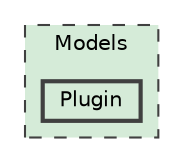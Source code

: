 digraph "C:/Users/tkefauver/Source/Repos/MonkeyPaste/Common/MonkeyPaste.Common.Plugin/Models/Plugin"
{
 // LATEX_PDF_SIZE
  bgcolor="transparent";
  edge [fontname=Helvetica,fontsize=10,labelfontname=Helvetica,labelfontsize=10];
  node [fontname=Helvetica,fontsize=10,shape=box,height=0.2,width=0.4];
  compound=true
  subgraph clusterdir_22305cb0964bbe63c21991dd2265ce48 {
    graph [ bgcolor="#d5ebd8", pencolor="grey25", label="Models", fontname=Helvetica,fontsize=10 style="filled,dashed", URL="dir_22305cb0964bbe63c21991dd2265ce48.html",tooltip=""]
  dir_2ead9964d6f6b935282d19932e7cb82c [label="Plugin", fillcolor="#d5ebd8", color="grey25", style="filled,bold", URL="dir_2ead9964d6f6b935282d19932e7cb82c.html",tooltip=""];
  }
}
